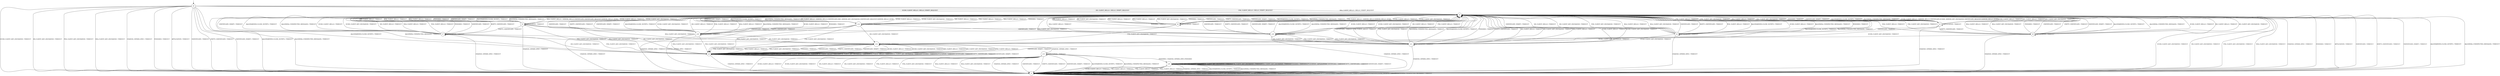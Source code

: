 digraph g {

	s0 [shape="circle" label="s0"];
	s1 [shape="circle" label="s1"];
	s2 [shape="circle" label="s2"];
	s3 [shape="circle" label="s3"];
	s4 [shape="circle" label="s4"];
	s5 [shape="circle" label="s5"];
	s6 [shape="circle" label="s6"];
	s7 [shape="circle" label="s7"];
	s8 [shape="circle" label="s8"];
	s9 [shape="circle" label="s9"];
	s10 [shape="circle" label="s10"];
	s11 [shape="circle" label="s11"];
	s12 [shape="circle" label="s12"];
	s13 [shape="circle" label="s13"];
	s14 [shape="circle" label="s14"];
	s15 [shape="circle" label="s15"];
	s16 [shape="circle" label="s16"];
	s0 -> s2 [label="ECDH_CLIENT_HELLO / HELLO_VERIFY_REQUEST"];
	s0 -> s1 [label="ECDH_CLIENT_KEY_EXCHANGE / TIMEOUT"];
	s0 -> s2 [label="DH_CLIENT_HELLO / HELLO_VERIFY_REQUEST"];
	s0 -> s1 [label="DH_CLIENT_KEY_EXCHANGE / TIMEOUT"];
	s0 -> s2 [label="PSK_CLIENT_HELLO / HELLO_VERIFY_REQUEST"];
	s0 -> s1 [label="PSK_CLIENT_KEY_EXCHANGE / TIMEOUT"];
	s0 -> s2 [label="RSA_CLIENT_HELLO / HELLO_VERIFY_REQUEST"];
	s0 -> s1 [label="RSA_CLIENT_KEY_EXCHANGE / TIMEOUT"];
	s0 -> s1 [label="CHANGE_CIPHER_SPEC / TIMEOUT"];
	s0 -> s1 [label="FINISHED / TIMEOUT"];
	s0 -> s1 [label="APPLICATION / TIMEOUT"];
	s0 -> s1 [label="CERTIFICATE / TIMEOUT"];
	s0 -> s1 [label="EMPTY_CERTIFICATE / TIMEOUT"];
	s0 -> s1 [label="CERTIFICATE_VERIFY / TIMEOUT"];
	s0 -> s1 [label="Alert(WARNING,CLOSE_NOTIFY) / TIMEOUT"];
	s0 -> s1 [label="Alert(FATAL,UNEXPECTED_MESSAGE) / TIMEOUT"];
	s1 -> s1 [label="ECDH_CLIENT_HELLO / TIMEOUT"];
	s1 -> s1 [label="ECDH_CLIENT_KEY_EXCHANGE / TIMEOUT"];
	s1 -> s1 [label="DH_CLIENT_HELLO / TIMEOUT"];
	s1 -> s1 [label="DH_CLIENT_KEY_EXCHANGE / TIMEOUT"];
	s1 -> s1 [label="PSK_CLIENT_HELLO / TIMEOUT"];
	s1 -> s1 [label="PSK_CLIENT_KEY_EXCHANGE / TIMEOUT"];
	s1 -> s1 [label="RSA_CLIENT_HELLO / TIMEOUT"];
	s1 -> s1 [label="RSA_CLIENT_KEY_EXCHANGE / TIMEOUT"];
	s1 -> s1 [label="CHANGE_CIPHER_SPEC / TIMEOUT"];
	s1 -> s1 [label="FINISHED / TIMEOUT"];
	s1 -> s1 [label="APPLICATION / TIMEOUT"];
	s1 -> s1 [label="CERTIFICATE / TIMEOUT"];
	s1 -> s1 [label="EMPTY_CERTIFICATE / TIMEOUT"];
	s1 -> s1 [label="CERTIFICATE_VERIFY / TIMEOUT"];
	s1 -> s1 [label="Alert(WARNING,CLOSE_NOTIFY) / TIMEOUT"];
	s1 -> s1 [label="Alert(FATAL,UNEXPECTED_MESSAGE) / TIMEOUT"];
	s2 -> s3 [label="ECDH_CLIENT_HELLO / SERVER_HELLO,CERTIFICATE,ECDHE_SERVER_KEY_EXCHANGE,CERTIFICATE_REQUEST,SERVER_HELLO_DONE"];
	s2 -> s1 [label="ECDH_CLIENT_KEY_EXCHANGE / TIMEOUT"];
	s2 -> s14 [label="DH_CLIENT_HELLO / SERVER_HELLO,CERTIFICATE,DHE_SERVER_KEY_EXCHANGE,CERTIFICATE_REQUEST,SERVER_HELLO_DONE"];
	s2 -> s1 [label="DH_CLIENT_KEY_EXCHANGE / TIMEOUT"];
	s2 -> s8 [label="PSK_CLIENT_HELLO / SERVER_HELLO,SERVER_HELLO_DONE"];
	s2 -> s1 [label="PSK_CLIENT_KEY_EXCHANGE / TIMEOUT"];
	s2 -> s5 [label="RSA_CLIENT_HELLO / SERVER_HELLO,CERTIFICATE,CERTIFICATE_REQUEST,SERVER_HELLO_DONE"];
	s2 -> s1 [label="RSA_CLIENT_KEY_EXCHANGE / TIMEOUT"];
	s2 -> s1 [label="CHANGE_CIPHER_SPEC / TIMEOUT"];
	s2 -> s1 [label="FINISHED / TIMEOUT"];
	s2 -> s1 [label="APPLICATION / TIMEOUT"];
	s2 -> s1 [label="CERTIFICATE / TIMEOUT"];
	s2 -> s1 [label="EMPTY_CERTIFICATE / TIMEOUT"];
	s2 -> s1 [label="CERTIFICATE_VERIFY / TIMEOUT"];
	s2 -> s1 [label="Alert(WARNING,CLOSE_NOTIFY) / TIMEOUT"];
	s2 -> s1 [label="Alert(FATAL,UNEXPECTED_MESSAGE) / TIMEOUT"];
	s3 -> s2 [label="ECDH_CLIENT_HELLO / TIMEOUT"];
	s3 -> s12 [label="ECDH_CLIENT_KEY_EXCHANGE / TIMEOUT"];
	s3 -> s2 [label="DH_CLIENT_HELLO / TIMEOUT"];
	s3 -> s2 [label="DH_CLIENT_KEY_EXCHANGE / TIMEOUT"];
	s3 -> s2 [label="PSK_CLIENT_HELLO / TIMEOUT"];
	s3 -> s2 [label="PSK_CLIENT_KEY_EXCHANGE / TIMEOUT"];
	s3 -> s2 [label="RSA_CLIENT_HELLO / TIMEOUT"];
	s3 -> s2 [label="RSA_CLIENT_KEY_EXCHANGE / TIMEOUT"];
	s3 -> s1 [label="CHANGE_CIPHER_SPEC / TIMEOUT"];
	s3 -> s2 [label="FINISHED / TIMEOUT"];
	s3 -> s3 [label="APPLICATION / TIMEOUT"];
	s3 -> s4 [label="CERTIFICATE / TIMEOUT"];
	s3 -> s9 [label="EMPTY_CERTIFICATE / TIMEOUT"];
	s3 -> s2 [label="CERTIFICATE_VERIFY / TIMEOUT"];
	s3 -> s2 [label="Alert(WARNING,CLOSE_NOTIFY) / TIMEOUT"];
	s3 -> s2 [label="Alert(FATAL,UNEXPECTED_MESSAGE) / TIMEOUT"];
	s4 -> s2 [label="ECDH_CLIENT_HELLO / TIMEOUT"];
	s4 -> s11 [label="ECDH_CLIENT_KEY_EXCHANGE / TIMEOUT"];
	s4 -> s2 [label="DH_CLIENT_HELLO / TIMEOUT"];
	s4 -> s2 [label="DH_CLIENT_KEY_EXCHANGE / TIMEOUT"];
	s4 -> s2 [label="PSK_CLIENT_HELLO / TIMEOUT"];
	s4 -> s2 [label="PSK_CLIENT_KEY_EXCHANGE / TIMEOUT"];
	s4 -> s2 [label="RSA_CLIENT_HELLO / TIMEOUT"];
	s4 -> s2 [label="RSA_CLIENT_KEY_EXCHANGE / TIMEOUT"];
	s4 -> s1 [label="CHANGE_CIPHER_SPEC / TIMEOUT"];
	s4 -> s2 [label="FINISHED / TIMEOUT"];
	s4 -> s4 [label="APPLICATION / TIMEOUT"];
	s4 -> s2 [label="CERTIFICATE / TIMEOUT"];
	s4 -> s2 [label="EMPTY_CERTIFICATE / TIMEOUT"];
	s4 -> s2 [label="CERTIFICATE_VERIFY / TIMEOUT"];
	s4 -> s2 [label="Alert(WARNING,CLOSE_NOTIFY) / TIMEOUT"];
	s4 -> s2 [label="Alert(FATAL,UNEXPECTED_MESSAGE) / TIMEOUT"];
	s5 -> s2 [label="ECDH_CLIENT_HELLO / TIMEOUT"];
	s5 -> s2 [label="ECDH_CLIENT_KEY_EXCHANGE / TIMEOUT"];
	s5 -> s2 [label="DH_CLIENT_HELLO / TIMEOUT"];
	s5 -> s6 [label="DH_CLIENT_KEY_EXCHANGE / TIMEOUT"];
	s5 -> s2 [label="PSK_CLIENT_HELLO / TIMEOUT"];
	s5 -> s6 [label="PSK_CLIENT_KEY_EXCHANGE / TIMEOUT"];
	s5 -> s2 [label="RSA_CLIENT_HELLO / TIMEOUT"];
	s5 -> s12 [label="RSA_CLIENT_KEY_EXCHANGE / TIMEOUT"];
	s5 -> s1 [label="CHANGE_CIPHER_SPEC / TIMEOUT"];
	s5 -> s2 [label="FINISHED / TIMEOUT"];
	s5 -> s5 [label="APPLICATION / TIMEOUT"];
	s5 -> s10 [label="CERTIFICATE / TIMEOUT"];
	s5 -> s7 [label="EMPTY_CERTIFICATE / TIMEOUT"];
	s5 -> s2 [label="CERTIFICATE_VERIFY / TIMEOUT"];
	s5 -> s2 [label="Alert(WARNING,CLOSE_NOTIFY) / TIMEOUT"];
	s5 -> s2 [label="Alert(FATAL,UNEXPECTED_MESSAGE) / TIMEOUT"];
	s6 -> s6 [label="ECDH_CLIENT_HELLO / TIMEOUT"];
	s6 -> s6 [label="ECDH_CLIENT_KEY_EXCHANGE / TIMEOUT"];
	s6 -> s6 [label="DH_CLIENT_HELLO / TIMEOUT"];
	s6 -> s6 [label="DH_CLIENT_KEY_EXCHANGE / TIMEOUT"];
	s6 -> s6 [label="PSK_CLIENT_HELLO / TIMEOUT"];
	s6 -> s6 [label="PSK_CLIENT_KEY_EXCHANGE / TIMEOUT"];
	s6 -> s6 [label="RSA_CLIENT_HELLO / TIMEOUT"];
	s6 -> s6 [label="RSA_CLIENT_KEY_EXCHANGE / TIMEOUT"];
	s6 -> s1 [label="CHANGE_CIPHER_SPEC / TIMEOUT"];
	s6 -> s6 [label="FINISHED / TIMEOUT"];
	s6 -> s6 [label="APPLICATION / TIMEOUT"];
	s6 -> s6 [label="CERTIFICATE / TIMEOUT"];
	s6 -> s6 [label="EMPTY_CERTIFICATE / TIMEOUT"];
	s6 -> s6 [label="CERTIFICATE_VERIFY / TIMEOUT"];
	s6 -> s2 [label="Alert(WARNING,CLOSE_NOTIFY) / TIMEOUT"];
	s6 -> s2 [label="Alert(FATAL,UNEXPECTED_MESSAGE) / TIMEOUT"];
	s7 -> s2 [label="ECDH_CLIENT_HELLO / TIMEOUT"];
	s7 -> s2 [label="ECDH_CLIENT_KEY_EXCHANGE / TIMEOUT"];
	s7 -> s2 [label="DH_CLIENT_HELLO / TIMEOUT"];
	s7 -> s6 [label="DH_CLIENT_KEY_EXCHANGE / TIMEOUT"];
	s7 -> s2 [label="PSK_CLIENT_HELLO / TIMEOUT"];
	s7 -> s6 [label="PSK_CLIENT_KEY_EXCHANGE / TIMEOUT"];
	s7 -> s2 [label="RSA_CLIENT_HELLO / TIMEOUT"];
	s7 -> s12 [label="RSA_CLIENT_KEY_EXCHANGE / TIMEOUT"];
	s7 -> s1 [label="CHANGE_CIPHER_SPEC / TIMEOUT"];
	s7 -> s2 [label="FINISHED / TIMEOUT"];
	s7 -> s7 [label="APPLICATION / TIMEOUT"];
	s7 -> s2 [label="CERTIFICATE / TIMEOUT"];
	s7 -> s2 [label="EMPTY_CERTIFICATE / TIMEOUT"];
	s7 -> s2 [label="CERTIFICATE_VERIFY / TIMEOUT"];
	s7 -> s2 [label="Alert(WARNING,CLOSE_NOTIFY) / TIMEOUT"];
	s7 -> s2 [label="Alert(FATAL,UNEXPECTED_MESSAGE) / TIMEOUT"];
	s8 -> s2 [label="ECDH_CLIENT_HELLO / TIMEOUT"];
	s8 -> s2 [label="ECDH_CLIENT_KEY_EXCHANGE / TIMEOUT"];
	s8 -> s2 [label="DH_CLIENT_HELLO / TIMEOUT"];
	s8 -> s2 [label="DH_CLIENT_KEY_EXCHANGE / TIMEOUT"];
	s8 -> s2 [label="PSK_CLIENT_HELLO / TIMEOUT"];
	s8 -> s12 [label="PSK_CLIENT_KEY_EXCHANGE / TIMEOUT"];
	s8 -> s2 [label="RSA_CLIENT_HELLO / TIMEOUT"];
	s8 -> s2 [label="RSA_CLIENT_KEY_EXCHANGE / TIMEOUT"];
	s8 -> s1 [label="CHANGE_CIPHER_SPEC / TIMEOUT"];
	s8 -> s2 [label="FINISHED / TIMEOUT"];
	s8 -> s8 [label="APPLICATION / TIMEOUT"];
	s8 -> s2 [label="CERTIFICATE / TIMEOUT"];
	s8 -> s2 [label="EMPTY_CERTIFICATE / TIMEOUT"];
	s8 -> s2 [label="CERTIFICATE_VERIFY / TIMEOUT"];
	s8 -> s2 [label="Alert(WARNING,CLOSE_NOTIFY) / TIMEOUT"];
	s8 -> s2 [label="Alert(FATAL,UNEXPECTED_MESSAGE) / TIMEOUT"];
	s9 -> s2 [label="ECDH_CLIENT_HELLO / TIMEOUT"];
	s9 -> s12 [label="ECDH_CLIENT_KEY_EXCHANGE / TIMEOUT"];
	s9 -> s2 [label="DH_CLIENT_HELLO / TIMEOUT"];
	s9 -> s2 [label="DH_CLIENT_KEY_EXCHANGE / TIMEOUT"];
	s9 -> s2 [label="PSK_CLIENT_HELLO / TIMEOUT"];
	s9 -> s2 [label="PSK_CLIENT_KEY_EXCHANGE / TIMEOUT"];
	s9 -> s2 [label="RSA_CLIENT_HELLO / TIMEOUT"];
	s9 -> s2 [label="RSA_CLIENT_KEY_EXCHANGE / TIMEOUT"];
	s9 -> s1 [label="CHANGE_CIPHER_SPEC / TIMEOUT"];
	s9 -> s2 [label="FINISHED / TIMEOUT"];
	s9 -> s9 [label="APPLICATION / TIMEOUT"];
	s9 -> s2 [label="CERTIFICATE / TIMEOUT"];
	s9 -> s2 [label="EMPTY_CERTIFICATE / TIMEOUT"];
	s9 -> s2 [label="CERTIFICATE_VERIFY / TIMEOUT"];
	s9 -> s2 [label="Alert(WARNING,CLOSE_NOTIFY) / TIMEOUT"];
	s9 -> s2 [label="Alert(FATAL,UNEXPECTED_MESSAGE) / TIMEOUT"];
	s10 -> s2 [label="ECDH_CLIENT_HELLO / TIMEOUT"];
	s10 -> s2 [label="ECDH_CLIENT_KEY_EXCHANGE / TIMEOUT"];
	s10 -> s2 [label="DH_CLIENT_HELLO / TIMEOUT"];
	s10 -> s11 [label="DH_CLIENT_KEY_EXCHANGE / TIMEOUT"];
	s10 -> s2 [label="PSK_CLIENT_HELLO / TIMEOUT"];
	s10 -> s11 [label="PSK_CLIENT_KEY_EXCHANGE / TIMEOUT"];
	s10 -> s2 [label="RSA_CLIENT_HELLO / TIMEOUT"];
	s10 -> s11 [label="RSA_CLIENT_KEY_EXCHANGE / TIMEOUT"];
	s10 -> s1 [label="CHANGE_CIPHER_SPEC / TIMEOUT"];
	s10 -> s2 [label="FINISHED / TIMEOUT"];
	s10 -> s10 [label="APPLICATION / TIMEOUT"];
	s10 -> s2 [label="CERTIFICATE / TIMEOUT"];
	s10 -> s2 [label="EMPTY_CERTIFICATE / TIMEOUT"];
	s10 -> s2 [label="CERTIFICATE_VERIFY / TIMEOUT"];
	s10 -> s2 [label="Alert(WARNING,CLOSE_NOTIFY) / TIMEOUT"];
	s10 -> s2 [label="Alert(FATAL,UNEXPECTED_MESSAGE) / TIMEOUT"];
	s11 -> s2 [label="ECDH_CLIENT_HELLO / TIMEOUT"];
	s11 -> s2 [label="ECDH_CLIENT_KEY_EXCHANGE / TIMEOUT"];
	s11 -> s2 [label="DH_CLIENT_HELLO / TIMEOUT"];
	s11 -> s2 [label="DH_CLIENT_KEY_EXCHANGE / TIMEOUT"];
	s11 -> s2 [label="PSK_CLIENT_HELLO / TIMEOUT"];
	s11 -> s2 [label="PSK_CLIENT_KEY_EXCHANGE / TIMEOUT"];
	s11 -> s2 [label="RSA_CLIENT_HELLO / TIMEOUT"];
	s11 -> s2 [label="RSA_CLIENT_KEY_EXCHANGE / TIMEOUT"];
	s11 -> s1 [label="CHANGE_CIPHER_SPEC / TIMEOUT"];
	s11 -> s2 [label="FINISHED / TIMEOUT"];
	s11 -> s11 [label="APPLICATION / TIMEOUT"];
	s11 -> s2 [label="CERTIFICATE / TIMEOUT"];
	s11 -> s2 [label="EMPTY_CERTIFICATE / TIMEOUT"];
	s11 -> s6 [label="CERTIFICATE_VERIFY / TIMEOUT"];
	s11 -> s2 [label="Alert(WARNING,CLOSE_NOTIFY) / TIMEOUT"];
	s11 -> s2 [label="Alert(FATAL,UNEXPECTED_MESSAGE) / TIMEOUT"];
	s12 -> s6 [label="ECDH_CLIENT_HELLO / TIMEOUT"];
	s12 -> s6 [label="ECDH_CLIENT_KEY_EXCHANGE / TIMEOUT"];
	s12 -> s6 [label="DH_CLIENT_HELLO / TIMEOUT"];
	s12 -> s6 [label="DH_CLIENT_KEY_EXCHANGE / TIMEOUT"];
	s12 -> s6 [label="PSK_CLIENT_HELLO / TIMEOUT"];
	s12 -> s6 [label="PSK_CLIENT_KEY_EXCHANGE / TIMEOUT"];
	s12 -> s6 [label="RSA_CLIENT_HELLO / TIMEOUT"];
	s12 -> s6 [label="RSA_CLIENT_KEY_EXCHANGE / TIMEOUT"];
	s12 -> s13 [label="CHANGE_CIPHER_SPEC / TIMEOUT"];
	s12 -> s6 [label="FINISHED / TIMEOUT"];
	s12 -> s12 [label="APPLICATION / TIMEOUT"];
	s12 -> s6 [label="CERTIFICATE / TIMEOUT"];
	s12 -> s6 [label="EMPTY_CERTIFICATE / TIMEOUT"];
	s12 -> s6 [label="CERTIFICATE_VERIFY / TIMEOUT"];
	s12 -> s2 [label="Alert(WARNING,CLOSE_NOTIFY) / TIMEOUT"];
	s12 -> s2 [label="Alert(FATAL,UNEXPECTED_MESSAGE) / TIMEOUT"];
	s13 -> s1 [label="ECDH_CLIENT_HELLO / TIMEOUT"];
	s13 -> s1 [label="ECDH_CLIENT_KEY_EXCHANGE / TIMEOUT"];
	s13 -> s1 [label="DH_CLIENT_HELLO / TIMEOUT"];
	s13 -> s1 [label="DH_CLIENT_KEY_EXCHANGE / TIMEOUT"];
	s13 -> s1 [label="PSK_CLIENT_HELLO / TIMEOUT"];
	s13 -> s1 [label="PSK_CLIENT_KEY_EXCHANGE / TIMEOUT"];
	s13 -> s1 [label="RSA_CLIENT_HELLO / TIMEOUT"];
	s13 -> s1 [label="RSA_CLIENT_KEY_EXCHANGE / TIMEOUT"];
	s13 -> s1 [label="CHANGE_CIPHER_SPEC / TIMEOUT"];
	s13 -> s15 [label="FINISHED / CHANGE_CIPHER_SPEC,FINISHED"];
	s13 -> s13 [label="APPLICATION / TIMEOUT"];
	s13 -> s1 [label="CERTIFICATE / TIMEOUT"];
	s13 -> s1 [label="EMPTY_CERTIFICATE / TIMEOUT"];
	s13 -> s1 [label="CERTIFICATE_VERIFY / TIMEOUT"];
	s13 -> s1 [label="Alert(WARNING,CLOSE_NOTIFY) / TIMEOUT"];
	s13 -> s1 [label="Alert(FATAL,UNEXPECTED_MESSAGE) / TIMEOUT"];
	s14 -> s2 [label="ECDH_CLIENT_HELLO / TIMEOUT"];
	s14 -> s2 [label="ECDH_CLIENT_KEY_EXCHANGE / TIMEOUT"];
	s14 -> s2 [label="DH_CLIENT_HELLO / TIMEOUT"];
	s14 -> s12 [label="DH_CLIENT_KEY_EXCHANGE / TIMEOUT"];
	s14 -> s2 [label="PSK_CLIENT_HELLO / TIMEOUT"];
	s14 -> s6 [label="PSK_CLIENT_KEY_EXCHANGE / TIMEOUT"];
	s14 -> s2 [label="RSA_CLIENT_HELLO / TIMEOUT"];
	s14 -> s6 [label="RSA_CLIENT_KEY_EXCHANGE / TIMEOUT"];
	s14 -> s1 [label="CHANGE_CIPHER_SPEC / TIMEOUT"];
	s14 -> s2 [label="FINISHED / TIMEOUT"];
	s14 -> s14 [label="APPLICATION / TIMEOUT"];
	s14 -> s10 [label="CERTIFICATE / TIMEOUT"];
	s14 -> s16 [label="EMPTY_CERTIFICATE / TIMEOUT"];
	s14 -> s2 [label="CERTIFICATE_VERIFY / TIMEOUT"];
	s14 -> s2 [label="Alert(WARNING,CLOSE_NOTIFY) / TIMEOUT"];
	s14 -> s2 [label="Alert(FATAL,UNEXPECTED_MESSAGE) / TIMEOUT"];
	s15 -> s1 [label="ECDH_CLIENT_HELLO / TIMEOUT"];
	s15 -> s15 [label="ECDH_CLIENT_KEY_EXCHANGE / TIMEOUT"];
	s15 -> s1 [label="DH_CLIENT_HELLO / TIMEOUT"];
	s15 -> s15 [label="DH_CLIENT_KEY_EXCHANGE / TIMEOUT"];
	s15 -> s1 [label="PSK_CLIENT_HELLO / TIMEOUT"];
	s15 -> s15 [label="PSK_CLIENT_KEY_EXCHANGE / TIMEOUT"];
	s15 -> s1 [label="RSA_CLIENT_HELLO / TIMEOUT"];
	s15 -> s15 [label="RSA_CLIENT_KEY_EXCHANGE / TIMEOUT"];
	s15 -> s1 [label="CHANGE_CIPHER_SPEC / TIMEOUT"];
	s15 -> s15 [label="FINISHED / TIMEOUT"];
	s15 -> s15 [label="APPLICATION / APPLICATION"];
	s15 -> s15 [label="CERTIFICATE / TIMEOUT"];
	s15 -> s15 [label="EMPTY_CERTIFICATE / TIMEOUT"];
	s15 -> s15 [label="CERTIFICATE_VERIFY / TIMEOUT"];
	s15 -> s1 [label="Alert(WARNING,CLOSE_NOTIFY) / TIMEOUT"];
	s15 -> s1 [label="Alert(FATAL,UNEXPECTED_MESSAGE) / TIMEOUT"];
	s16 -> s2 [label="ECDH_CLIENT_HELLO / TIMEOUT"];
	s16 -> s2 [label="ECDH_CLIENT_KEY_EXCHANGE / TIMEOUT"];
	s16 -> s2 [label="DH_CLIENT_HELLO / TIMEOUT"];
	s16 -> s12 [label="DH_CLIENT_KEY_EXCHANGE / TIMEOUT"];
	s16 -> s2 [label="PSK_CLIENT_HELLO / TIMEOUT"];
	s16 -> s6 [label="PSK_CLIENT_KEY_EXCHANGE / TIMEOUT"];
	s16 -> s2 [label="RSA_CLIENT_HELLO / TIMEOUT"];
	s16 -> s6 [label="RSA_CLIENT_KEY_EXCHANGE / TIMEOUT"];
	s16 -> s1 [label="CHANGE_CIPHER_SPEC / TIMEOUT"];
	s16 -> s2 [label="FINISHED / TIMEOUT"];
	s16 -> s16 [label="APPLICATION / TIMEOUT"];
	s16 -> s2 [label="CERTIFICATE / TIMEOUT"];
	s16 -> s2 [label="EMPTY_CERTIFICATE / TIMEOUT"];
	s16 -> s2 [label="CERTIFICATE_VERIFY / TIMEOUT"];
	s16 -> s2 [label="Alert(WARNING,CLOSE_NOTIFY) / TIMEOUT"];
	s16 -> s2 [label="Alert(FATAL,UNEXPECTED_MESSAGE) / TIMEOUT"];

__start0 [label="" shape="none" width="0" height="0"];
__start0 -> s0;

}
